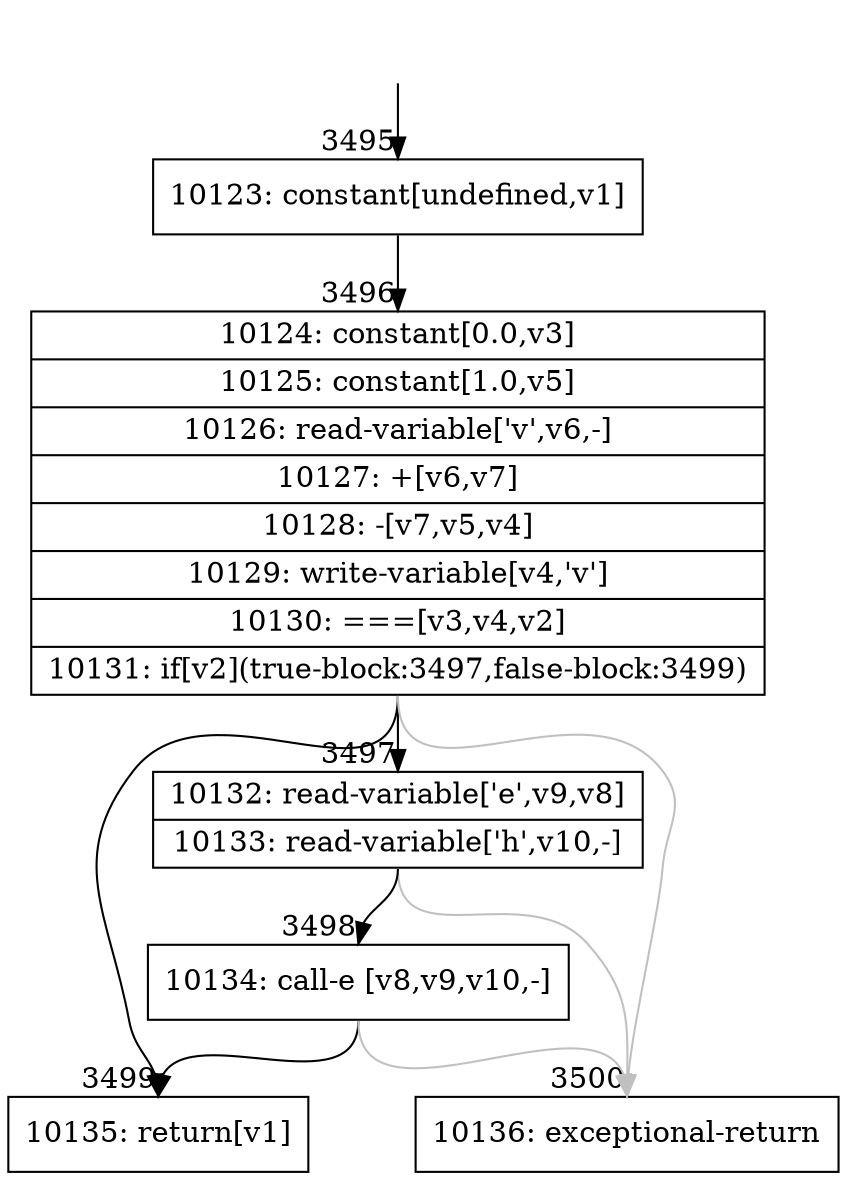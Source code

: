 digraph {
rankdir="TD"
BB_entry290[shape=none,label=""];
BB_entry290 -> BB3495 [tailport=s, headport=n, headlabel="    3495"]
BB3495 [shape=record label="{10123: constant[undefined,v1]}" ] 
BB3495 -> BB3496 [tailport=s, headport=n, headlabel="      3496"]
BB3496 [shape=record label="{10124: constant[0.0,v3]|10125: constant[1.0,v5]|10126: read-variable['v',v6,-]|10127: +[v6,v7]|10128: -[v7,v5,v4]|10129: write-variable[v4,'v']|10130: ===[v3,v4,v2]|10131: if[v2](true-block:3497,false-block:3499)}" ] 
BB3496 -> BB3499 [tailport=s, headport=n, headlabel="      3499"]
BB3496 -> BB3497 [tailport=s, headport=n, headlabel="      3497"]
BB3496 -> BB3500 [tailport=s, headport=n, color=gray, headlabel="      3500"]
BB3497 [shape=record label="{10132: read-variable['e',v9,v8]|10133: read-variable['h',v10,-]}" ] 
BB3497 -> BB3498 [tailport=s, headport=n, headlabel="      3498"]
BB3497 -> BB3500 [tailport=s, headport=n, color=gray]
BB3498 [shape=record label="{10134: call-e [v8,v9,v10,-]}" ] 
BB3498 -> BB3499 [tailport=s, headport=n]
BB3498 -> BB3500 [tailport=s, headport=n, color=gray]
BB3499 [shape=record label="{10135: return[v1]}" ] 
BB3500 [shape=record label="{10136: exceptional-return}" ] 
}
